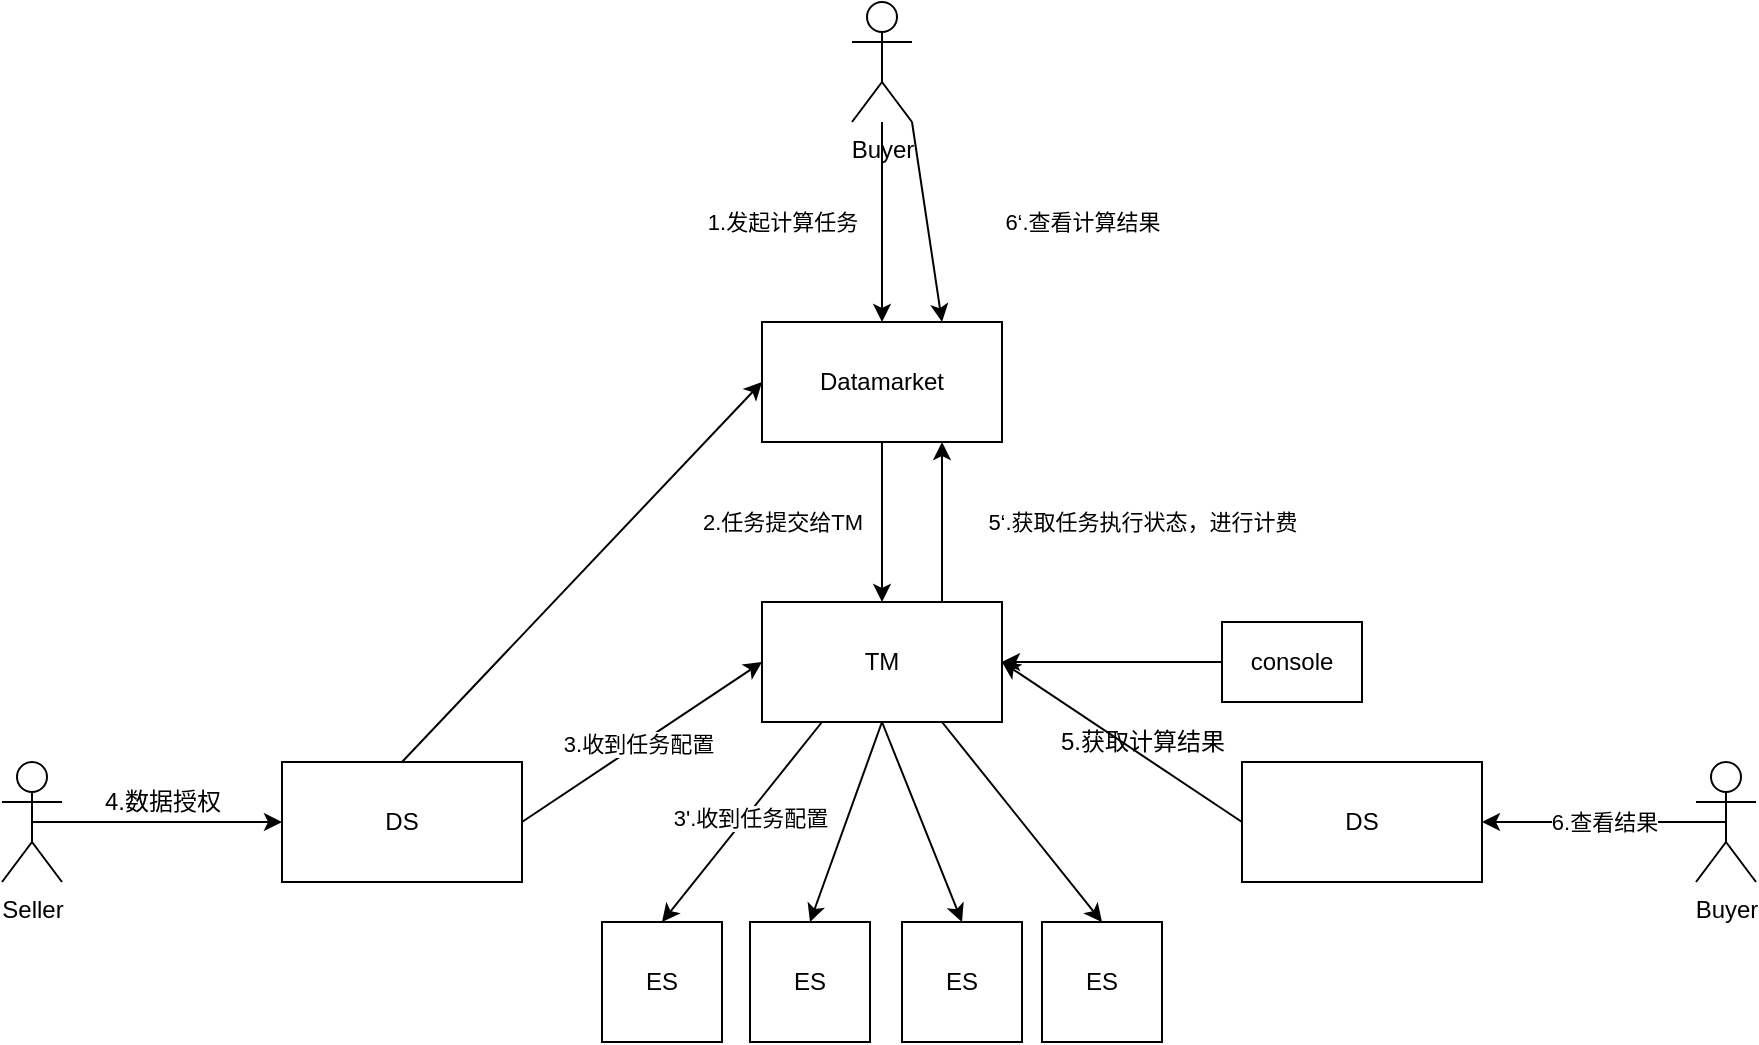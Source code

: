 <mxfile version="12.9.11" type="github"><diagram id="OBpz-HxGuRN2mtiWmTwj" name="Page-1"><mxGraphModel dx="1815" dy="1765" grid="1" gridSize="10" guides="1" tooltips="1" connect="1" arrows="1" fold="1" page="1" pageScale="1" pageWidth="827" pageHeight="1169" math="0" shadow="0"><root><mxCell id="0"/><mxCell id="1" parent="0"/><mxCell id="ubIFbfM6RXI0TAhfLppu-1" value="DS" style="rounded=0;whiteSpace=wrap;html=1;" vertex="1" parent="1"><mxGeometry x="120" y="320" width="120" height="60" as="geometry"/></mxCell><mxCell id="ubIFbfM6RXI0TAhfLppu-2" value="TM" style="rounded=0;whiteSpace=wrap;html=1;" vertex="1" parent="1"><mxGeometry x="360" y="240" width="120" height="60" as="geometry"/></mxCell><mxCell id="ubIFbfM6RXI0TAhfLppu-3" value="ES" style="rounded=0;whiteSpace=wrap;html=1;" vertex="1" parent="1"><mxGeometry x="280" y="400" width="60" height="60" as="geometry"/></mxCell><mxCell id="ubIFbfM6RXI0TAhfLppu-4" value="ES" style="rounded=0;whiteSpace=wrap;html=1;" vertex="1" parent="1"><mxGeometry x="500" y="400" width="60" height="60" as="geometry"/></mxCell><mxCell id="ubIFbfM6RXI0TAhfLppu-5" value="ES" style="rounded=0;whiteSpace=wrap;html=1;" vertex="1" parent="1"><mxGeometry x="354" y="400" width="60" height="60" as="geometry"/></mxCell><mxCell id="ubIFbfM6RXI0TAhfLppu-6" value="ES" style="rounded=0;whiteSpace=wrap;html=1;" vertex="1" parent="1"><mxGeometry x="430" y="400" width="60" height="60" as="geometry"/></mxCell><mxCell id="ubIFbfM6RXI0TAhfLppu-7" value="DS" style="rounded=0;whiteSpace=wrap;html=1;" vertex="1" parent="1"><mxGeometry x="600" y="320" width="120" height="60" as="geometry"/></mxCell><mxCell id="ubIFbfM6RXI0TAhfLppu-8" value="console" style="rounded=0;whiteSpace=wrap;html=1;" vertex="1" parent="1"><mxGeometry x="590" y="250" width="70" height="40" as="geometry"/></mxCell><mxCell id="ubIFbfM6RXI0TAhfLppu-9" value="Datamarket" style="rounded=0;whiteSpace=wrap;html=1;" vertex="1" parent="1"><mxGeometry x="360" y="100" width="120" height="60" as="geometry"/></mxCell><mxCell id="ubIFbfM6RXI0TAhfLppu-10" value="" style="endArrow=classic;html=1;exitX=0.5;exitY=0;exitDx=0;exitDy=0;entryX=0;entryY=0.5;entryDx=0;entryDy=0;" edge="1" parent="1" source="ubIFbfM6RXI0TAhfLppu-1" target="ubIFbfM6RXI0TAhfLppu-9"><mxGeometry width="50" height="50" relative="1" as="geometry"><mxPoint x="360" y="310" as="sourcePoint"/><mxPoint x="410" y="260" as="targetPoint"/></mxGeometry></mxCell><mxCell id="ubIFbfM6RXI0TAhfLppu-11" value="Seller" style="shape=umlActor;verticalLabelPosition=bottom;labelBackgroundColor=#ffffff;verticalAlign=top;html=1;outlineConnect=0;" vertex="1" parent="1"><mxGeometry x="-20" y="320" width="30" height="60" as="geometry"/></mxCell><mxCell id="ubIFbfM6RXI0TAhfLppu-12" value="" style="endArrow=classic;html=1;exitX=0.5;exitY=0.5;exitDx=0;exitDy=0;exitPerimeter=0;entryX=0;entryY=0.5;entryDx=0;entryDy=0;" edge="1" parent="1" source="ubIFbfM6RXI0TAhfLppu-11" target="ubIFbfM6RXI0TAhfLppu-1"><mxGeometry width="50" height="50" relative="1" as="geometry"><mxPoint x="360" y="310" as="sourcePoint"/><mxPoint x="410" y="260" as="targetPoint"/></mxGeometry></mxCell><mxCell id="ubIFbfM6RXI0TAhfLppu-13" value="4.数据授权" style="text;html=1;align=center;verticalAlign=middle;resizable=0;points=[];autosize=1;" vertex="1" parent="1"><mxGeometry x="25" y="330" width="70" height="20" as="geometry"/></mxCell><mxCell id="ubIFbfM6RXI0TAhfLppu-15" value="" style="endArrow=classic;html=1;entryX=0.5;entryY=0;entryDx=0;entryDy=0;exitX=0.25;exitY=1;exitDx=0;exitDy=0;" edge="1" parent="1" source="ubIFbfM6RXI0TAhfLppu-2" target="ubIFbfM6RXI0TAhfLppu-3"><mxGeometry width="50" height="50" relative="1" as="geometry"><mxPoint x="360" y="300" as="sourcePoint"/><mxPoint x="410" y="250" as="targetPoint"/></mxGeometry></mxCell><mxCell id="ubIFbfM6RXI0TAhfLppu-34" value="3'.收到任务配置" style="edgeLabel;html=1;align=center;verticalAlign=middle;resizable=0;points=[];" vertex="1" connectable="0" parent="ubIFbfM6RXI0TAhfLppu-15"><mxGeometry x="-0.063" y="1" relative="1" as="geometry"><mxPoint as="offset"/></mxGeometry></mxCell><mxCell id="ubIFbfM6RXI0TAhfLppu-16" value="" style="endArrow=classic;html=1;entryX=0.5;entryY=0;entryDx=0;entryDy=0;exitX=0.75;exitY=1;exitDx=0;exitDy=0;" edge="1" parent="1" source="ubIFbfM6RXI0TAhfLppu-2" target="ubIFbfM6RXI0TAhfLppu-4"><mxGeometry width="50" height="50" relative="1" as="geometry"><mxPoint x="360" y="300" as="sourcePoint"/><mxPoint x="410" y="250" as="targetPoint"/></mxGeometry></mxCell><mxCell id="ubIFbfM6RXI0TAhfLppu-17" value="" style="endArrow=classic;html=1;entryX=0.5;entryY=0;entryDx=0;entryDy=0;exitX=0.5;exitY=1;exitDx=0;exitDy=0;" edge="1" parent="1" source="ubIFbfM6RXI0TAhfLppu-2" target="ubIFbfM6RXI0TAhfLppu-5"><mxGeometry width="50" height="50" relative="1" as="geometry"><mxPoint x="360" y="300" as="sourcePoint"/><mxPoint x="410" y="250" as="targetPoint"/></mxGeometry></mxCell><mxCell id="ubIFbfM6RXI0TAhfLppu-18" value="" style="endArrow=classic;html=1;entryX=0.5;entryY=0;entryDx=0;entryDy=0;exitX=0.5;exitY=1;exitDx=0;exitDy=0;" edge="1" parent="1" source="ubIFbfM6RXI0TAhfLppu-2" target="ubIFbfM6RXI0TAhfLppu-6"><mxGeometry width="50" height="50" relative="1" as="geometry"><mxPoint x="360" y="300" as="sourcePoint"/><mxPoint x="410" y="250" as="targetPoint"/></mxGeometry></mxCell><mxCell id="ubIFbfM6RXI0TAhfLppu-19" value="" style="endArrow=classic;html=1;entryX=1;entryY=0.5;entryDx=0;entryDy=0;exitX=0;exitY=0.5;exitDx=0;exitDy=0;" edge="1" parent="1" source="ubIFbfM6RXI0TAhfLppu-8" target="ubIFbfM6RXI0TAhfLppu-2"><mxGeometry width="50" height="50" relative="1" as="geometry"><mxPoint x="360" y="300" as="sourcePoint"/><mxPoint x="410" y="250" as="targetPoint"/></mxGeometry></mxCell><mxCell id="ubIFbfM6RXI0TAhfLppu-20" value="" style="endArrow=classic;html=1;entryX=0.5;entryY=0;entryDx=0;entryDy=0;exitX=0.5;exitY=1;exitDx=0;exitDy=0;" edge="1" parent="1" source="ubIFbfM6RXI0TAhfLppu-9" target="ubIFbfM6RXI0TAhfLppu-2"><mxGeometry width="50" height="50" relative="1" as="geometry"><mxPoint x="360" y="300" as="sourcePoint"/><mxPoint x="410" y="250" as="targetPoint"/></mxGeometry></mxCell><mxCell id="ubIFbfM6RXI0TAhfLppu-32" value="2.任务提交给TM" style="edgeLabel;html=1;align=center;verticalAlign=middle;resizable=0;points=[];" vertex="1" connectable="0" parent="ubIFbfM6RXI0TAhfLppu-20"><mxGeometry x="-0.125" y="-1" relative="1" as="geometry"><mxPoint x="-49" y="5" as="offset"/></mxGeometry></mxCell><mxCell id="ubIFbfM6RXI0TAhfLppu-21" value="" style="endArrow=classic;html=1;exitX=1;exitY=0.5;exitDx=0;exitDy=0;entryX=0;entryY=0.5;entryDx=0;entryDy=0;" edge="1" parent="1" source="ubIFbfM6RXI0TAhfLppu-1" target="ubIFbfM6RXI0TAhfLppu-2"><mxGeometry width="50" height="50" relative="1" as="geometry"><mxPoint x="360" y="300" as="sourcePoint"/><mxPoint x="410" y="250" as="targetPoint"/></mxGeometry></mxCell><mxCell id="ubIFbfM6RXI0TAhfLppu-33" value="3.收到任务配置" style="edgeLabel;html=1;align=center;verticalAlign=middle;resizable=0;points=[];" vertex="1" connectable="0" parent="ubIFbfM6RXI0TAhfLppu-21"><mxGeometry x="-0.032" relative="1" as="geometry"><mxPoint as="offset"/></mxGeometry></mxCell><mxCell id="ubIFbfM6RXI0TAhfLppu-22" value="" style="endArrow=classic;html=1;exitX=0;exitY=0.5;exitDx=0;exitDy=0;entryX=1;entryY=0.5;entryDx=0;entryDy=0;" edge="1" parent="1" source="ubIFbfM6RXI0TAhfLppu-7" target="ubIFbfM6RXI0TAhfLppu-2"><mxGeometry width="50" height="50" relative="1" as="geometry"><mxPoint x="360" y="300" as="sourcePoint"/><mxPoint x="410" y="250" as="targetPoint"/></mxGeometry></mxCell><mxCell id="ubIFbfM6RXI0TAhfLppu-23" value="Buyer" style="shape=umlActor;verticalLabelPosition=bottom;labelBackgroundColor=#ffffff;verticalAlign=top;html=1;outlineConnect=0;" vertex="1" parent="1"><mxGeometry x="405" y="-60" width="30" height="60" as="geometry"/></mxCell><mxCell id="ubIFbfM6RXI0TAhfLppu-25" value="" style="endArrow=classic;html=1;entryX=0.5;entryY=0;entryDx=0;entryDy=0;" edge="1" parent="1" source="ubIFbfM6RXI0TAhfLppu-23" target="ubIFbfM6RXI0TAhfLppu-9"><mxGeometry width="50" height="50" relative="1" as="geometry"><mxPoint x="360" y="150" as="sourcePoint"/><mxPoint x="410" y="100" as="targetPoint"/></mxGeometry></mxCell><mxCell id="ubIFbfM6RXI0TAhfLppu-28" value="1.发起计算任务" style="edgeLabel;html=1;align=center;verticalAlign=middle;resizable=0;points=[];" vertex="1" connectable="0" parent="ubIFbfM6RXI0TAhfLppu-25"><mxGeometry x="-0.104" relative="1" as="geometry"><mxPoint x="-50" y="5" as="offset"/></mxGeometry></mxCell><mxCell id="ubIFbfM6RXI0TAhfLppu-36" value="5‘.获取任务执行状态，进行计费" style="edgeLabel;html=1;align=center;verticalAlign=middle;resizable=0;points=[];" vertex="1" connectable="0" parent="ubIFbfM6RXI0TAhfLppu-25"><mxGeometry x="-0.233" y="3" relative="1" as="geometry"><mxPoint x="127" y="161.67" as="offset"/></mxGeometry></mxCell><mxCell id="ubIFbfM6RXI0TAhfLppu-35" value="5.获取计算结果" style="text;html=1;align=center;verticalAlign=middle;resizable=0;points=[];autosize=1;" vertex="1" parent="1"><mxGeometry x="500" y="300" width="100" height="20" as="geometry"/></mxCell><mxCell id="ubIFbfM6RXI0TAhfLppu-37" value="" style="endArrow=classic;html=1;entryX=0.75;entryY=1;entryDx=0;entryDy=0;exitX=0.75;exitY=0;exitDx=0;exitDy=0;" edge="1" parent="1" source="ubIFbfM6RXI0TAhfLppu-2" target="ubIFbfM6RXI0TAhfLppu-9"><mxGeometry width="50" height="50" relative="1" as="geometry"><mxPoint x="380" y="250" as="sourcePoint"/><mxPoint x="430" y="200" as="targetPoint"/></mxGeometry></mxCell><mxCell id="ubIFbfM6RXI0TAhfLppu-38" value="Buyer" style="shape=umlActor;verticalLabelPosition=bottom;labelBackgroundColor=#ffffff;verticalAlign=top;html=1;outlineConnect=0;" vertex="1" parent="1"><mxGeometry x="827" y="320" width="30" height="60" as="geometry"/></mxCell><mxCell id="ubIFbfM6RXI0TAhfLppu-39" value="6.查看结果" style="endArrow=classic;html=1;exitX=0.5;exitY=0.5;exitDx=0;exitDy=0;exitPerimeter=0;entryX=1;entryY=0.5;entryDx=0;entryDy=0;" edge="1" parent="1" source="ubIFbfM6RXI0TAhfLppu-38" target="ubIFbfM6RXI0TAhfLppu-7"><mxGeometry width="50" height="50" relative="1" as="geometry"><mxPoint x="380" y="280" as="sourcePoint"/><mxPoint x="430" y="230" as="targetPoint"/></mxGeometry></mxCell><mxCell id="ubIFbfM6RXI0TAhfLppu-40" value="6‘.查看计算结果" style="endArrow=classic;html=1;entryX=0.75;entryY=0;entryDx=0;entryDy=0;exitX=1;exitY=1;exitDx=0;exitDy=0;exitPerimeter=0;" edge="1" parent="1" source="ubIFbfM6RXI0TAhfLppu-23" target="ubIFbfM6RXI0TAhfLppu-9"><mxGeometry x="0.227" y="77" width="50" height="50" relative="1" as="geometry"><mxPoint x="380" y="210" as="sourcePoint"/><mxPoint x="430" y="160" as="targetPoint"/><Array as="points"/><mxPoint as="offset"/></mxGeometry></mxCell></root></mxGraphModel></diagram></mxfile>